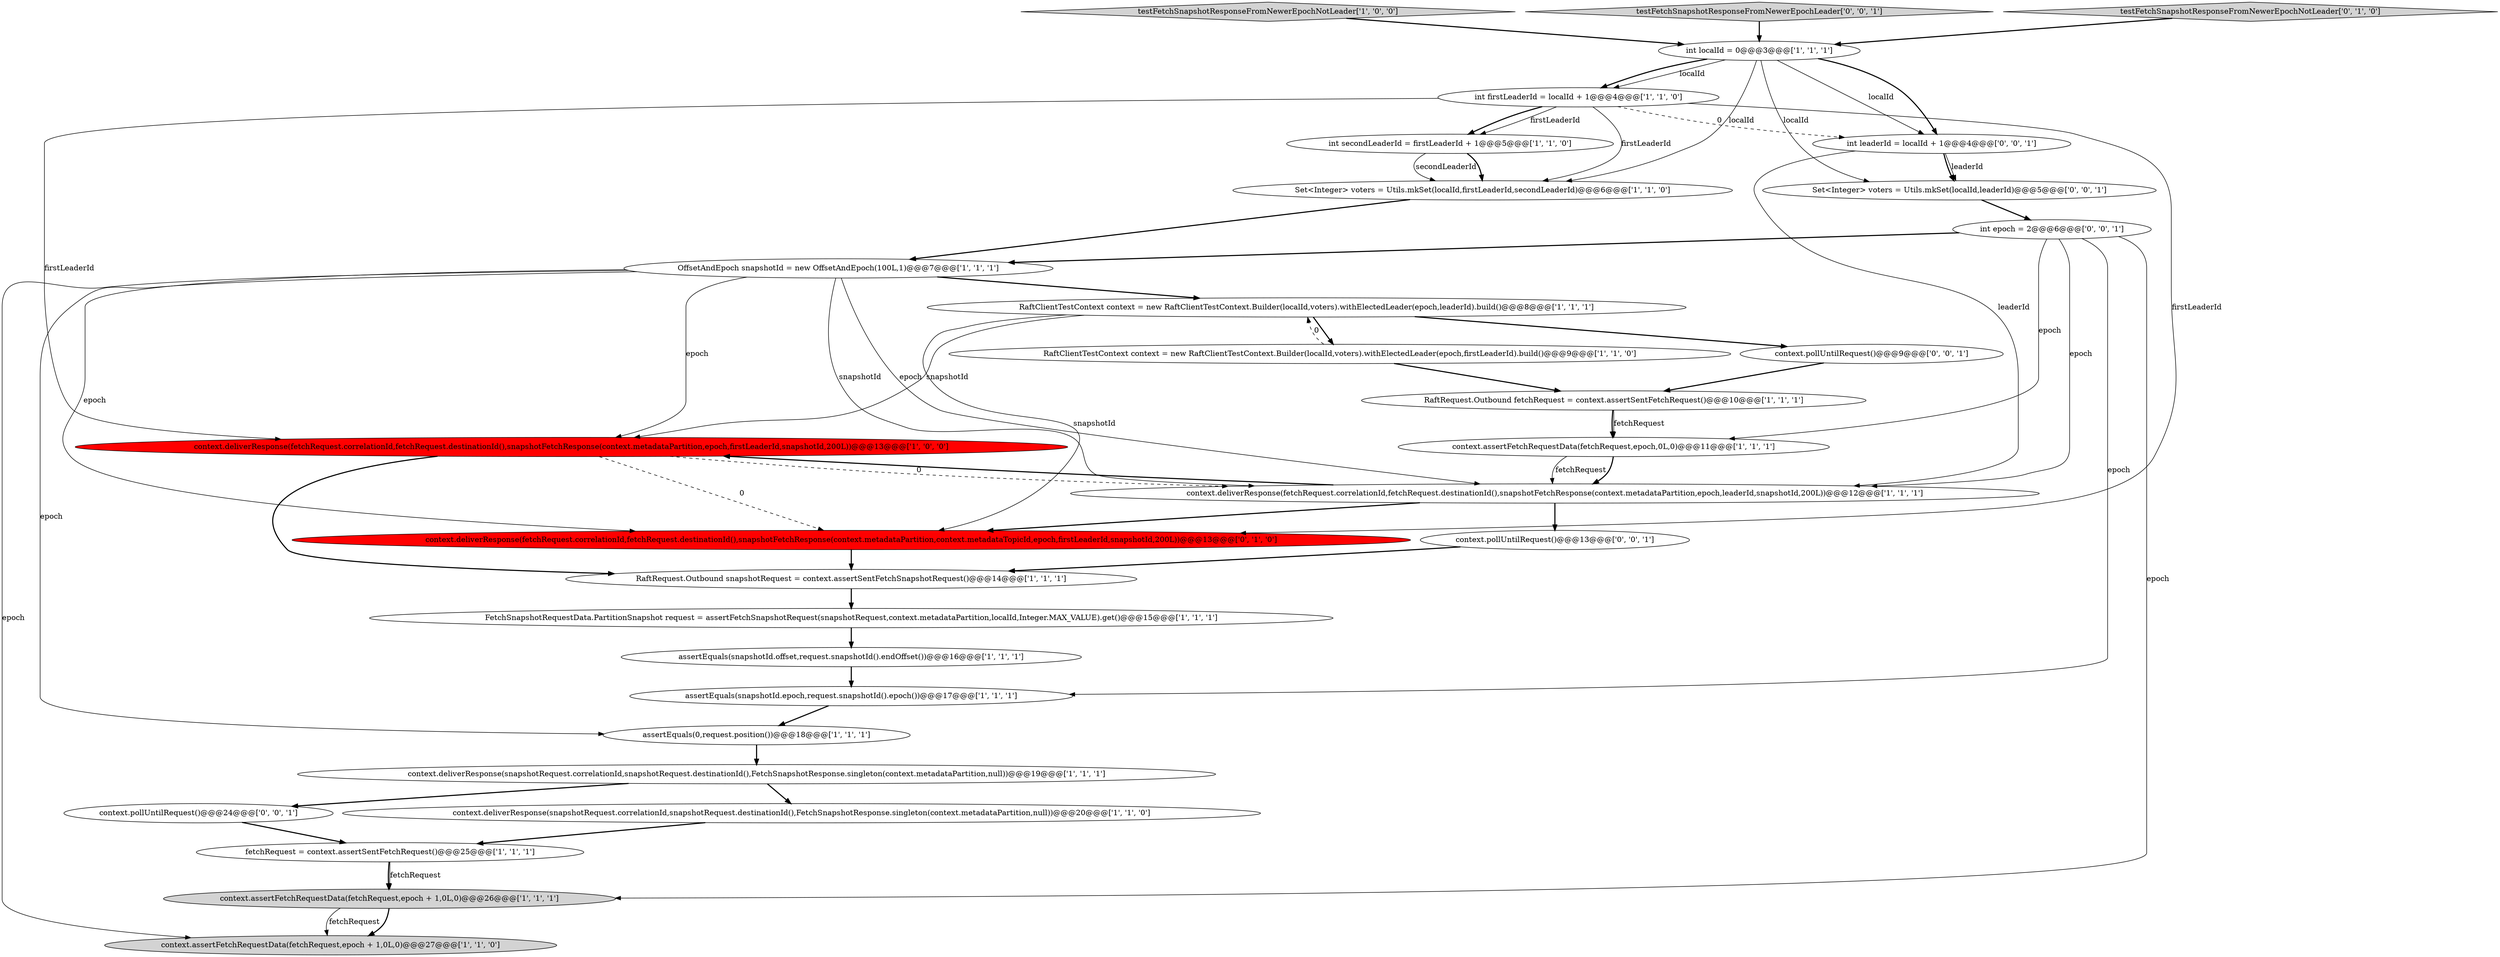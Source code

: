 digraph {
3 [style = filled, label = "int secondLeaderId = firstLeaderId + 1@@@5@@@['1', '1', '0']", fillcolor = white, shape = ellipse image = "AAA0AAABBB1BBB"];
0 [style = filled, label = "fetchRequest = context.assertSentFetchRequest()@@@25@@@['1', '1', '1']", fillcolor = white, shape = ellipse image = "AAA0AAABBB1BBB"];
25 [style = filled, label = "Set<Integer> voters = Utils.mkSet(localId,leaderId)@@@5@@@['0', '0', '1']", fillcolor = white, shape = ellipse image = "AAA0AAABBB3BBB"];
9 [style = filled, label = "context.deliverResponse(fetchRequest.correlationId,fetchRequest.destinationId(),snapshotFetchResponse(context.metadataPartition,epoch,firstLeaderId,snapshotId,200L))@@@13@@@['1', '0', '0']", fillcolor = red, shape = ellipse image = "AAA1AAABBB1BBB"];
14 [style = filled, label = "assertEquals(snapshotId.offset,request.snapshotId().endOffset())@@@16@@@['1', '1', '1']", fillcolor = white, shape = ellipse image = "AAA0AAABBB1BBB"];
29 [style = filled, label = "context.pollUntilRequest()@@@13@@@['0', '0', '1']", fillcolor = white, shape = ellipse image = "AAA0AAABBB3BBB"];
17 [style = filled, label = "context.deliverResponse(fetchRequest.correlationId,fetchRequest.destinationId(),snapshotFetchResponse(context.metadataPartition,epoch,leaderId,snapshotId,200L))@@@12@@@['1', '1', '1']", fillcolor = white, shape = ellipse image = "AAA0AAABBB1BBB"];
24 [style = filled, label = "int epoch = 2@@@6@@@['0', '0', '1']", fillcolor = white, shape = ellipse image = "AAA0AAABBB3BBB"];
11 [style = filled, label = "RaftRequest.Outbound fetchRequest = context.assertSentFetchRequest()@@@10@@@['1', '1', '1']", fillcolor = white, shape = ellipse image = "AAA0AAABBB1BBB"];
15 [style = filled, label = "int localId = 0@@@3@@@['1', '1', '1']", fillcolor = white, shape = ellipse image = "AAA0AAABBB1BBB"];
6 [style = filled, label = "context.assertFetchRequestData(fetchRequest,epoch + 1,0L,0)@@@27@@@['1', '1', '0']", fillcolor = lightgray, shape = ellipse image = "AAA0AAABBB1BBB"];
16 [style = filled, label = "assertEquals(0,request.position())@@@18@@@['1', '1', '1']", fillcolor = white, shape = ellipse image = "AAA0AAABBB1BBB"];
1 [style = filled, label = "int firstLeaderId = localId + 1@@@4@@@['1', '1', '0']", fillcolor = white, shape = ellipse image = "AAA0AAABBB1BBB"];
5 [style = filled, label = "OffsetAndEpoch snapshotId = new OffsetAndEpoch(100L,1)@@@7@@@['1', '1', '1']", fillcolor = white, shape = ellipse image = "AAA0AAABBB1BBB"];
4 [style = filled, label = "testFetchSnapshotResponseFromNewerEpochNotLeader['1', '0', '0']", fillcolor = lightgray, shape = diamond image = "AAA0AAABBB1BBB"];
27 [style = filled, label = "int leaderId = localId + 1@@@4@@@['0', '0', '1']", fillcolor = white, shape = ellipse image = "AAA0AAABBB3BBB"];
18 [style = filled, label = "RaftRequest.Outbound snapshotRequest = context.assertSentFetchSnapshotRequest()@@@14@@@['1', '1', '1']", fillcolor = white, shape = ellipse image = "AAA0AAABBB1BBB"];
7 [style = filled, label = "RaftClientTestContext context = new RaftClientTestContext.Builder(localId,voters).withElectedLeader(epoch,firstLeaderId).build()@@@9@@@['1', '1', '0']", fillcolor = white, shape = ellipse image = "AAA0AAABBB1BBB"];
26 [style = filled, label = "testFetchSnapshotResponseFromNewerEpochLeader['0', '0', '1']", fillcolor = lightgray, shape = diamond image = "AAA0AAABBB3BBB"];
10 [style = filled, label = "RaftClientTestContext context = new RaftClientTestContext.Builder(localId,voters).withElectedLeader(epoch,leaderId).build()@@@8@@@['1', '1', '1']", fillcolor = white, shape = ellipse image = "AAA0AAABBB1BBB"];
12 [style = filled, label = "context.deliverResponse(snapshotRequest.correlationId,snapshotRequest.destinationId(),FetchSnapshotResponse.singleton(context.metadataPartition,null))@@@20@@@['1', '1', '0']", fillcolor = white, shape = ellipse image = "AAA0AAABBB1BBB"];
23 [style = filled, label = "testFetchSnapshotResponseFromNewerEpochNotLeader['0', '1', '0']", fillcolor = lightgray, shape = diamond image = "AAA0AAABBB2BBB"];
28 [style = filled, label = "context.pollUntilRequest()@@@9@@@['0', '0', '1']", fillcolor = white, shape = ellipse image = "AAA0AAABBB3BBB"];
13 [style = filled, label = "FetchSnapshotRequestData.PartitionSnapshot request = assertFetchSnapshotRequest(snapshotRequest,context.metadataPartition,localId,Integer.MAX_VALUE).get()@@@15@@@['1', '1', '1']", fillcolor = white, shape = ellipse image = "AAA0AAABBB1BBB"];
30 [style = filled, label = "context.pollUntilRequest()@@@24@@@['0', '0', '1']", fillcolor = white, shape = ellipse image = "AAA0AAABBB3BBB"];
19 [style = filled, label = "assertEquals(snapshotId.epoch,request.snapshotId().epoch())@@@17@@@['1', '1', '1']", fillcolor = white, shape = ellipse image = "AAA0AAABBB1BBB"];
8 [style = filled, label = "context.assertFetchRequestData(fetchRequest,epoch,0L,0)@@@11@@@['1', '1', '1']", fillcolor = white, shape = ellipse image = "AAA0AAABBB1BBB"];
22 [style = filled, label = "context.deliverResponse(fetchRequest.correlationId,fetchRequest.destinationId(),snapshotFetchResponse(context.metadataPartition,context.metadataTopicId,epoch,firstLeaderId,snapshotId,200L))@@@13@@@['0', '1', '0']", fillcolor = red, shape = ellipse image = "AAA1AAABBB2BBB"];
21 [style = filled, label = "Set<Integer> voters = Utils.mkSet(localId,firstLeaderId,secondLeaderId)@@@6@@@['1', '1', '0']", fillcolor = white, shape = ellipse image = "AAA0AAABBB1BBB"];
2 [style = filled, label = "context.assertFetchRequestData(fetchRequest,epoch + 1,0L,0)@@@26@@@['1', '1', '1']", fillcolor = lightgray, shape = ellipse image = "AAA0AAABBB1BBB"];
20 [style = filled, label = "context.deliverResponse(snapshotRequest.correlationId,snapshotRequest.destinationId(),FetchSnapshotResponse.singleton(context.metadataPartition,null))@@@19@@@['1', '1', '1']", fillcolor = white, shape = ellipse image = "AAA0AAABBB1BBB"];
11->8 [style = solid, label="fetchRequest"];
5->10 [style = bold, label=""];
1->22 [style = solid, label="firstLeaderId"];
8->17 [style = solid, label="fetchRequest"];
24->2 [style = solid, label="epoch"];
7->11 [style = bold, label=""];
10->28 [style = bold, label=""];
5->17 [style = solid, label="snapshotId"];
2->6 [style = bold, label=""];
1->27 [style = dashed, label="0"];
17->9 [style = bold, label=""];
28->11 [style = bold, label=""];
0->2 [style = bold, label=""];
15->21 [style = solid, label="localId"];
4->15 [style = bold, label=""];
24->17 [style = solid, label="epoch"];
1->3 [style = solid, label="firstLeaderId"];
24->19 [style = solid, label="epoch"];
15->1 [style = solid, label="localId"];
15->27 [style = solid, label="localId"];
0->2 [style = solid, label="fetchRequest"];
1->3 [style = bold, label=""];
14->19 [style = bold, label=""];
23->15 [style = bold, label=""];
9->22 [style = dashed, label="0"];
5->17 [style = solid, label="epoch"];
5->6 [style = solid, label="epoch"];
17->22 [style = bold, label=""];
10->22 [style = solid, label="snapshotId"];
1->21 [style = solid, label="firstLeaderId"];
5->16 [style = solid, label="epoch"];
10->7 [style = bold, label=""];
12->0 [style = bold, label=""];
1->9 [style = solid, label="firstLeaderId"];
24->5 [style = bold, label=""];
19->16 [style = bold, label=""];
29->18 [style = bold, label=""];
8->17 [style = bold, label=""];
21->5 [style = bold, label=""];
25->24 [style = bold, label=""];
22->18 [style = bold, label=""];
9->18 [style = bold, label=""];
3->21 [style = solid, label="secondLeaderId"];
9->17 [style = dashed, label="0"];
10->9 [style = solid, label="snapshotId"];
27->25 [style = solid, label="leaderId"];
20->12 [style = bold, label=""];
26->15 [style = bold, label=""];
18->13 [style = bold, label=""];
5->22 [style = solid, label="epoch"];
2->6 [style = solid, label="fetchRequest"];
3->21 [style = bold, label=""];
11->8 [style = bold, label=""];
27->17 [style = solid, label="leaderId"];
7->10 [style = dashed, label="0"];
30->0 [style = bold, label=""];
20->30 [style = bold, label=""];
17->29 [style = bold, label=""];
16->20 [style = bold, label=""];
15->27 [style = bold, label=""];
13->14 [style = bold, label=""];
27->25 [style = bold, label=""];
5->9 [style = solid, label="epoch"];
24->8 [style = solid, label="epoch"];
15->25 [style = solid, label="localId"];
15->1 [style = bold, label=""];
}
